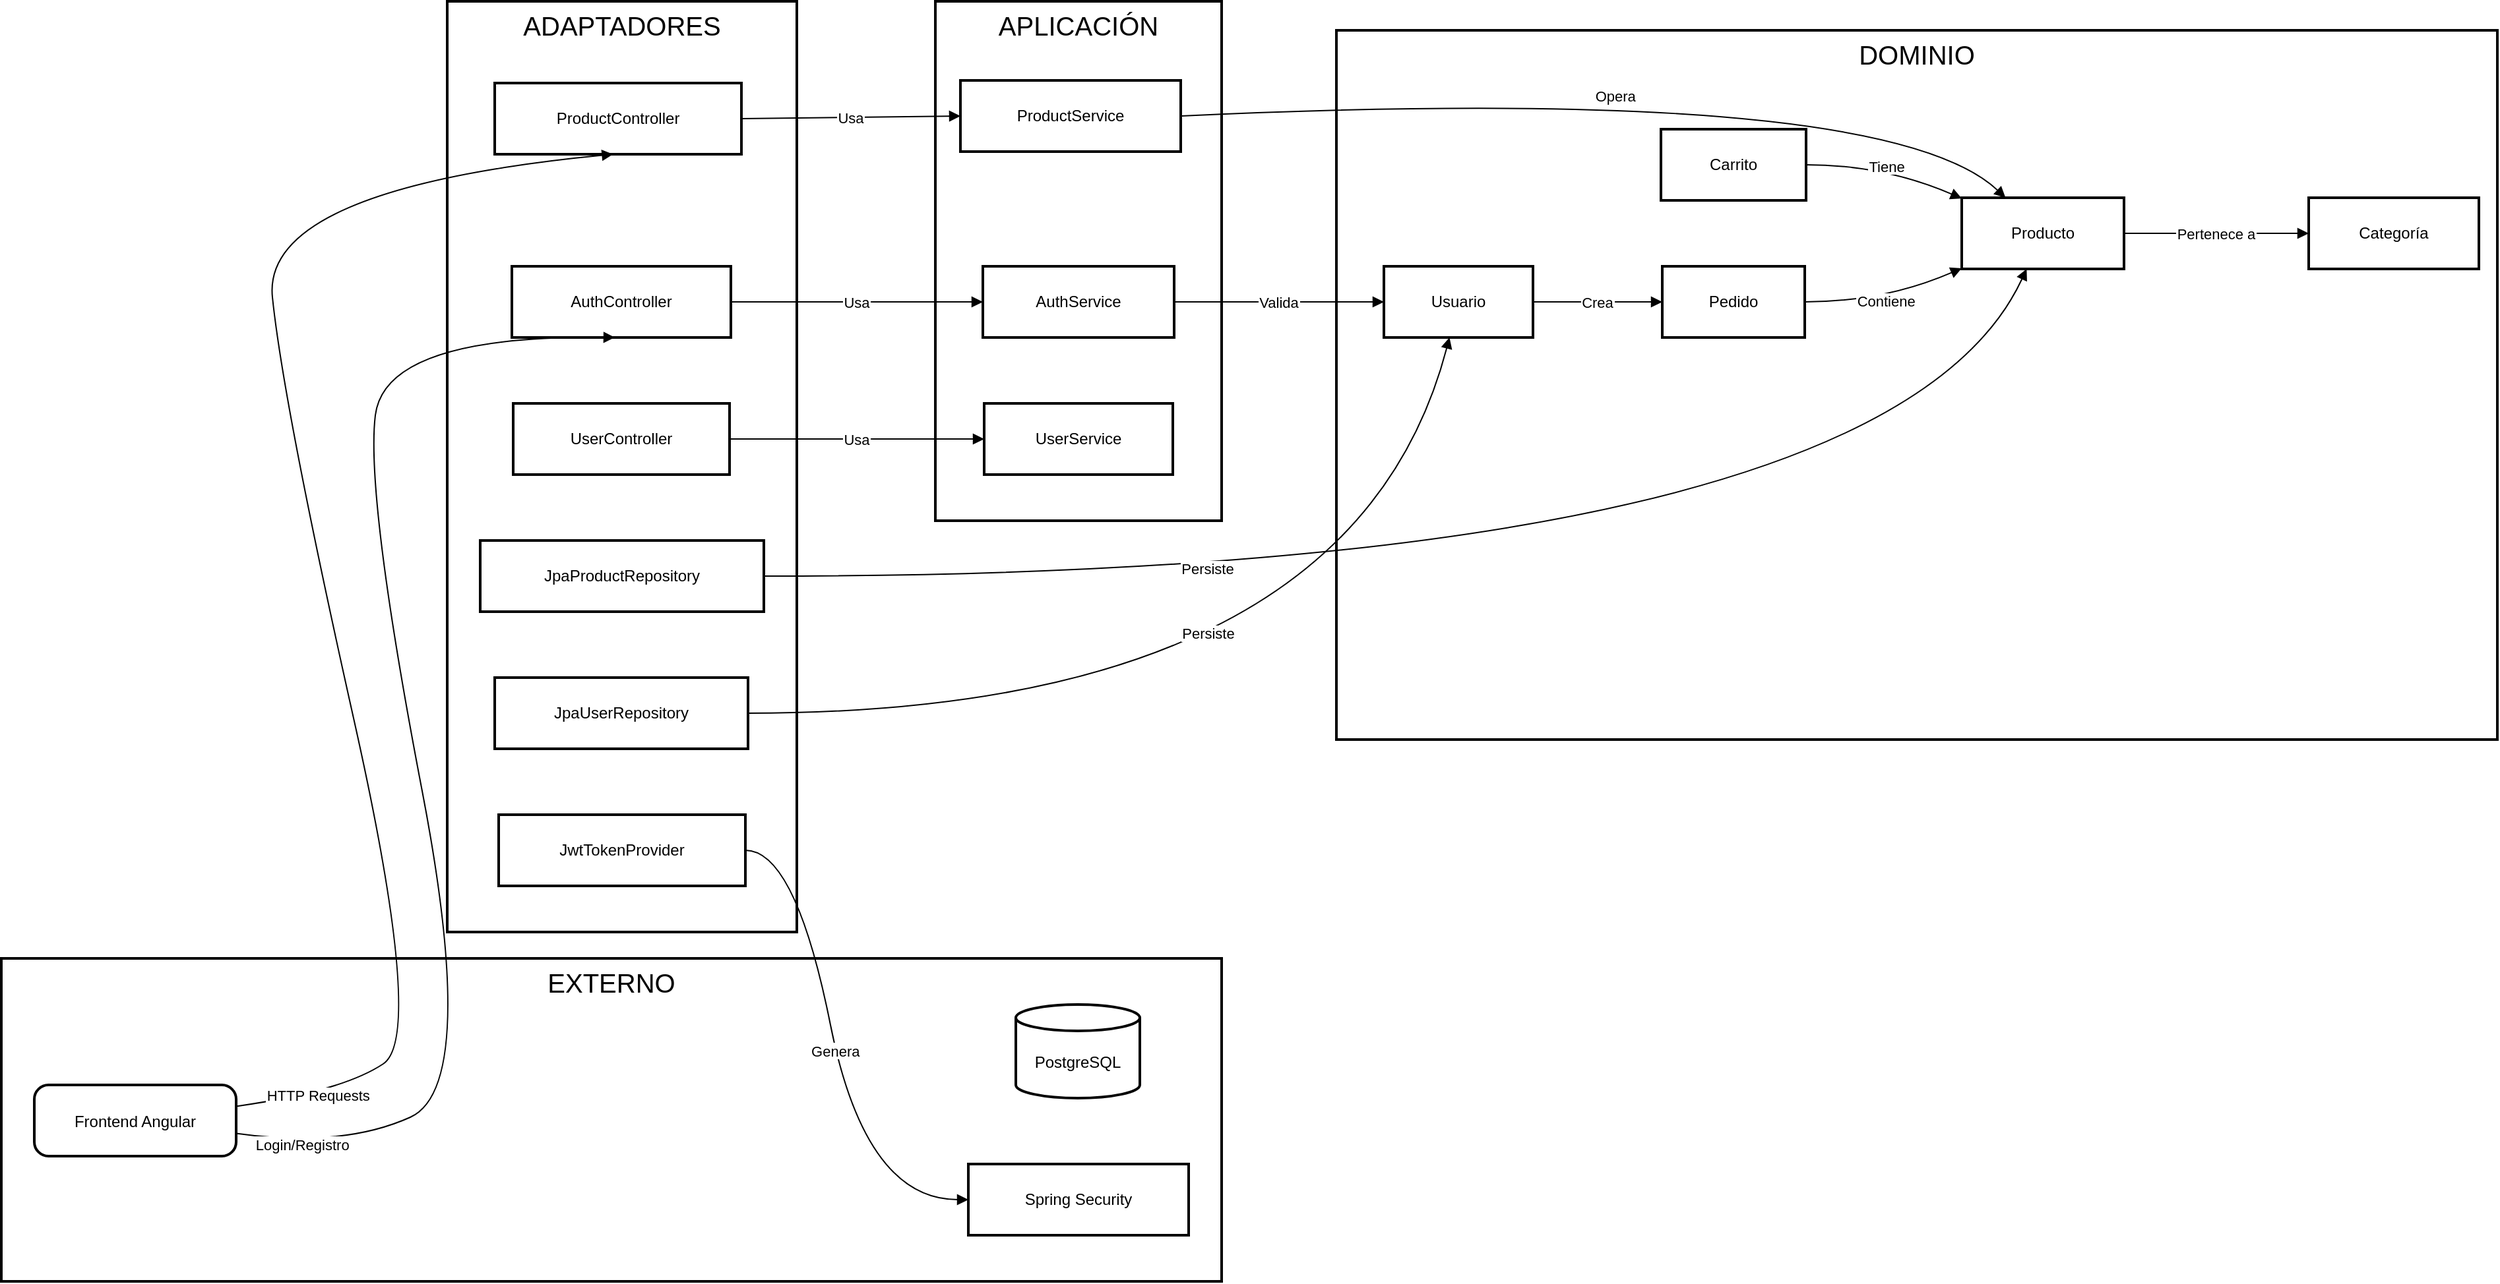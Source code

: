 <mxfile version="27.0.5">
  <diagram name="Página-1" id="I6BQIS-pY6sgQR-hqz7N">
    <mxGraphModel dx="1988" dy="1412" grid="0" gridSize="10" guides="1" tooltips="1" connect="1" arrows="1" fold="1" page="0" pageScale="1" pageWidth="827" pageHeight="1169" math="0" shadow="0">
      <root>
        <mxCell id="0" />
        <mxCell id="1" parent="0" />
        <mxCell id="2" value="DOMINIO" style="whiteSpace=wrap;strokeWidth=2;verticalAlign=top;fontSize=20;" parent="1" vertex="1">
          <mxGeometry x="1020" y="30" width="880" height="538" as="geometry" />
        </mxCell>
        <mxCell id="3" value="APLICACIÓN" style="whiteSpace=wrap;strokeWidth=2;verticalAlign=top;fontSize=20;" parent="1" vertex="1">
          <mxGeometry x="716" y="8" width="217" height="394" as="geometry" />
        </mxCell>
        <mxCell id="4" value="ADAPTADORES" style="whiteSpace=wrap;strokeWidth=2;verticalAlign=top;fontSize=20;" parent="1" vertex="1">
          <mxGeometry x="346" y="8" width="265" height="706" as="geometry" />
        </mxCell>
        <mxCell id="5" value="EXTERNO" style="whiteSpace=wrap;strokeWidth=2;fontSize=20;verticalAlign=top;" parent="1" vertex="1">
          <mxGeometry x="8" y="734" width="925" height="245" as="geometry" />
        </mxCell>
        <mxCell id="6" value="Frontend Angular" style="rounded=1;arcSize=20;strokeWidth=2" parent="1" vertex="1">
          <mxGeometry x="33" y="830" width="153" height="54" as="geometry" />
        </mxCell>
        <mxCell id="7" value="PostgreSQL" style="shape=cylinder3;boundedLbl=1;backgroundOutline=1;size=10;strokeWidth=2;whiteSpace=wrap;" parent="1" vertex="1">
          <mxGeometry x="777" y="769" width="94" height="71" as="geometry" />
        </mxCell>
        <mxCell id="8" value="Spring Security" style="whiteSpace=wrap;strokeWidth=2;" parent="1" vertex="1">
          <mxGeometry x="741" y="890" width="167" height="54" as="geometry" />
        </mxCell>
        <mxCell id="9" value="ProductController" style="whiteSpace=wrap;strokeWidth=2;" parent="1" vertex="1">
          <mxGeometry x="382" y="70" width="187" height="54" as="geometry" />
        </mxCell>
        <mxCell id="10" value="AuthController" style="whiteSpace=wrap;strokeWidth=2;" parent="1" vertex="1">
          <mxGeometry x="395" y="209" width="166" height="54" as="geometry" />
        </mxCell>
        <mxCell id="11" value="UserController" style="whiteSpace=wrap;strokeWidth=2;" parent="1" vertex="1">
          <mxGeometry x="396" y="313" width="164" height="54" as="geometry" />
        </mxCell>
        <mxCell id="12" value="JpaProductRepository" style="whiteSpace=wrap;strokeWidth=2;" parent="1" vertex="1">
          <mxGeometry x="371" y="417" width="215" height="54" as="geometry" />
        </mxCell>
        <mxCell id="13" value="JpaUserRepository" style="whiteSpace=wrap;strokeWidth=2;" parent="1" vertex="1">
          <mxGeometry x="382" y="521" width="192" height="54" as="geometry" />
        </mxCell>
        <mxCell id="14" value="JwtTokenProvider" style="whiteSpace=wrap;strokeWidth=2;" parent="1" vertex="1">
          <mxGeometry x="385" y="625" width="187" height="54" as="geometry" />
        </mxCell>
        <mxCell id="15" value="ProductService" style="whiteSpace=wrap;strokeWidth=2;" parent="1" vertex="1">
          <mxGeometry x="735" y="68" width="167" height="54" as="geometry" />
        </mxCell>
        <mxCell id="16" value="AuthService" style="whiteSpace=wrap;strokeWidth=2;" parent="1" vertex="1">
          <mxGeometry x="752" y="209" width="145" height="54" as="geometry" />
        </mxCell>
        <mxCell id="17" value="UserService" style="whiteSpace=wrap;strokeWidth=2;" parent="1" vertex="1">
          <mxGeometry x="753" y="313" width="143" height="54" as="geometry" />
        </mxCell>
        <mxCell id="18" value="Producto" style="whiteSpace=wrap;strokeWidth=2;" parent="1" vertex="1">
          <mxGeometry x="1494" y="157" width="123" height="54" as="geometry" />
        </mxCell>
        <mxCell id="19" value="Usuario" style="whiteSpace=wrap;strokeWidth=2;" parent="1" vertex="1">
          <mxGeometry x="1056" y="209" width="113" height="54" as="geometry" />
        </mxCell>
        <mxCell id="20" value="Pedido" style="whiteSpace=wrap;strokeWidth=2;" parent="1" vertex="1">
          <mxGeometry x="1267" y="209" width="108" height="54" as="geometry" />
        </mxCell>
        <mxCell id="21" value="Categoría" style="whiteSpace=wrap;strokeWidth=2;" parent="1" vertex="1">
          <mxGeometry x="1757" y="157" width="129" height="54" as="geometry" />
        </mxCell>
        <mxCell id="22" value="Carrito" style="whiteSpace=wrap;strokeWidth=2;" parent="1" vertex="1">
          <mxGeometry x="1266" y="105" width="110" height="54" as="geometry" />
        </mxCell>
        <mxCell id="23" value="HTTP Requests" style="curved=1;startArrow=none;endArrow=block;exitX=1;exitY=0.3;entryX=0.48;entryY=1;" parent="1" source="6" target="9" edge="1">
          <mxGeometry x="-0.885" relative="1" as="geometry">
            <Array as="points">
              <mxPoint x="266" y="835" />
              <mxPoint x="329" y="793" />
              <mxPoint x="222" y="315" />
              <mxPoint x="205" y="150" />
            </Array>
            <mxPoint x="1" as="offset" />
          </mxGeometry>
        </mxCell>
        <mxCell id="24" value="Login/Registro" style="curved=1;startArrow=none;endArrow=block;exitX=1;exitY=0.68;entryX=0.47;entryY=1;" parent="1" source="6" target="10" edge="1">
          <mxGeometry x="-0.892" y="-1" relative="1" as="geometry">
            <Array as="points">
              <mxPoint x="266" y="878" />
              <mxPoint x="370" y="831" />
              <mxPoint x="284" y="383" />
              <mxPoint x="299" y="261" />
            </Array>
            <mxPoint as="offset" />
          </mxGeometry>
        </mxCell>
        <mxCell id="25" value="Usa" style="curved=1;startArrow=none;endArrow=block;exitX=1;exitY=0.5;entryX=0;entryY=0.5;" parent="1" source="9" target="15" edge="1">
          <mxGeometry relative="1" as="geometry">
            <Array as="points" />
          </mxGeometry>
        </mxCell>
        <mxCell id="26" value="Usa" style="curved=1;startArrow=none;endArrow=block;exitX=1;exitY=0.5;entryX=0;entryY=0.5;" parent="1" source="10" target="16" edge="1">
          <mxGeometry relative="1" as="geometry">
            <Array as="points" />
          </mxGeometry>
        </mxCell>
        <mxCell id="27" value="Opera" style="curved=1;startArrow=none;endArrow=block;exitX=1;exitY=0.5;entryX=0.27;entryY=0;" parent="1" source="15" target="18" edge="1">
          <mxGeometry relative="1" as="geometry">
            <Array as="points">
              <mxPoint x="1435" y="70" />
            </Array>
          </mxGeometry>
        </mxCell>
        <mxCell id="28" value="Valida" style="curved=1;startArrow=none;endArrow=block;exitX=1;exitY=0.5;entryX=0;entryY=0.5;" parent="1" source="16" target="19" edge="1">
          <mxGeometry relative="1" as="geometry">
            <Array as="points" />
          </mxGeometry>
        </mxCell>
        <mxCell id="29" value="Persiste" style="curved=1;startArrow=none;endArrow=block;exitX=1;exitY=0.5;entryX=0.4;entryY=1;" parent="1" source="12" target="18" edge="1">
          <mxGeometry x="-0.391" y="6" relative="1" as="geometry">
            <Array as="points">
              <mxPoint x="1435" y="444" />
            </Array>
            <mxPoint as="offset" />
          </mxGeometry>
        </mxCell>
        <mxCell id="30" value="Persiste" style="curved=1;startArrow=none;endArrow=block;exitX=1;exitY=0.5;entryX=0.44;entryY=1;" parent="1" source="13" target="19" edge="1">
          <mxGeometry x="-0.071" y="61" relative="1" as="geometry">
            <Array as="points">
              <mxPoint x="1031" y="548" />
            </Array>
            <mxPoint as="offset" />
          </mxGeometry>
        </mxCell>
        <mxCell id="31" value="Genera" style="curved=1;startArrow=none;endArrow=block;exitX=1;exitY=0.5;entryX=0;entryY=0.5;" parent="1" source="14" target="8" edge="1">
          <mxGeometry relative="1" as="geometry">
            <Array as="points">
              <mxPoint x="610" y="652" />
              <mxPoint x="663" y="917" />
            </Array>
          </mxGeometry>
        </mxCell>
        <mxCell id="32" value="Pertenece a" style="curved=1;startArrow=none;endArrow=block;exitX=1.01;exitY=0.5;entryX=0;entryY=0.5;" parent="1" source="18" target="21" edge="1">
          <mxGeometry relative="1" as="geometry">
            <Array as="points" />
          </mxGeometry>
        </mxCell>
        <mxCell id="33" value="Contiene" style="curved=1;startArrow=none;endArrow=block;exitX=1;exitY=0.5;entryX=0;entryY=0.99;" parent="1" source="20" target="18" edge="1">
          <mxGeometry relative="1" as="geometry">
            <Array as="points">
              <mxPoint x="1435" y="236" />
            </Array>
          </mxGeometry>
        </mxCell>
        <mxCell id="34" value="Crea" style="curved=1;startArrow=none;endArrow=block;exitX=1;exitY=0.5;entryX=0;entryY=0.5;" parent="1" source="19" target="20" edge="1">
          <mxGeometry relative="1" as="geometry">
            <Array as="points" />
          </mxGeometry>
        </mxCell>
        <mxCell id="35" value="Tiene" style="curved=1;startArrow=none;endArrow=block;exitX=1;exitY=0.5;entryX=0;entryY=0.01;" parent="1" source="22" target="18" edge="1">
          <mxGeometry relative="1" as="geometry">
            <Array as="points">
              <mxPoint x="1435" y="132" />
            </Array>
          </mxGeometry>
        </mxCell>
        <mxCell id="VE8f0ziMvLaAbLz4Fi_3-36" value="Usa" style="curved=1;startArrow=none;endArrow=block;" edge="1" parent="1" source="11" target="17">
          <mxGeometry relative="1" as="geometry">
            <Array as="points" />
            <mxPoint x="571" y="246" as="sourcePoint" />
            <mxPoint x="762" y="246" as="targetPoint" />
          </mxGeometry>
        </mxCell>
      </root>
    </mxGraphModel>
  </diagram>
</mxfile>
